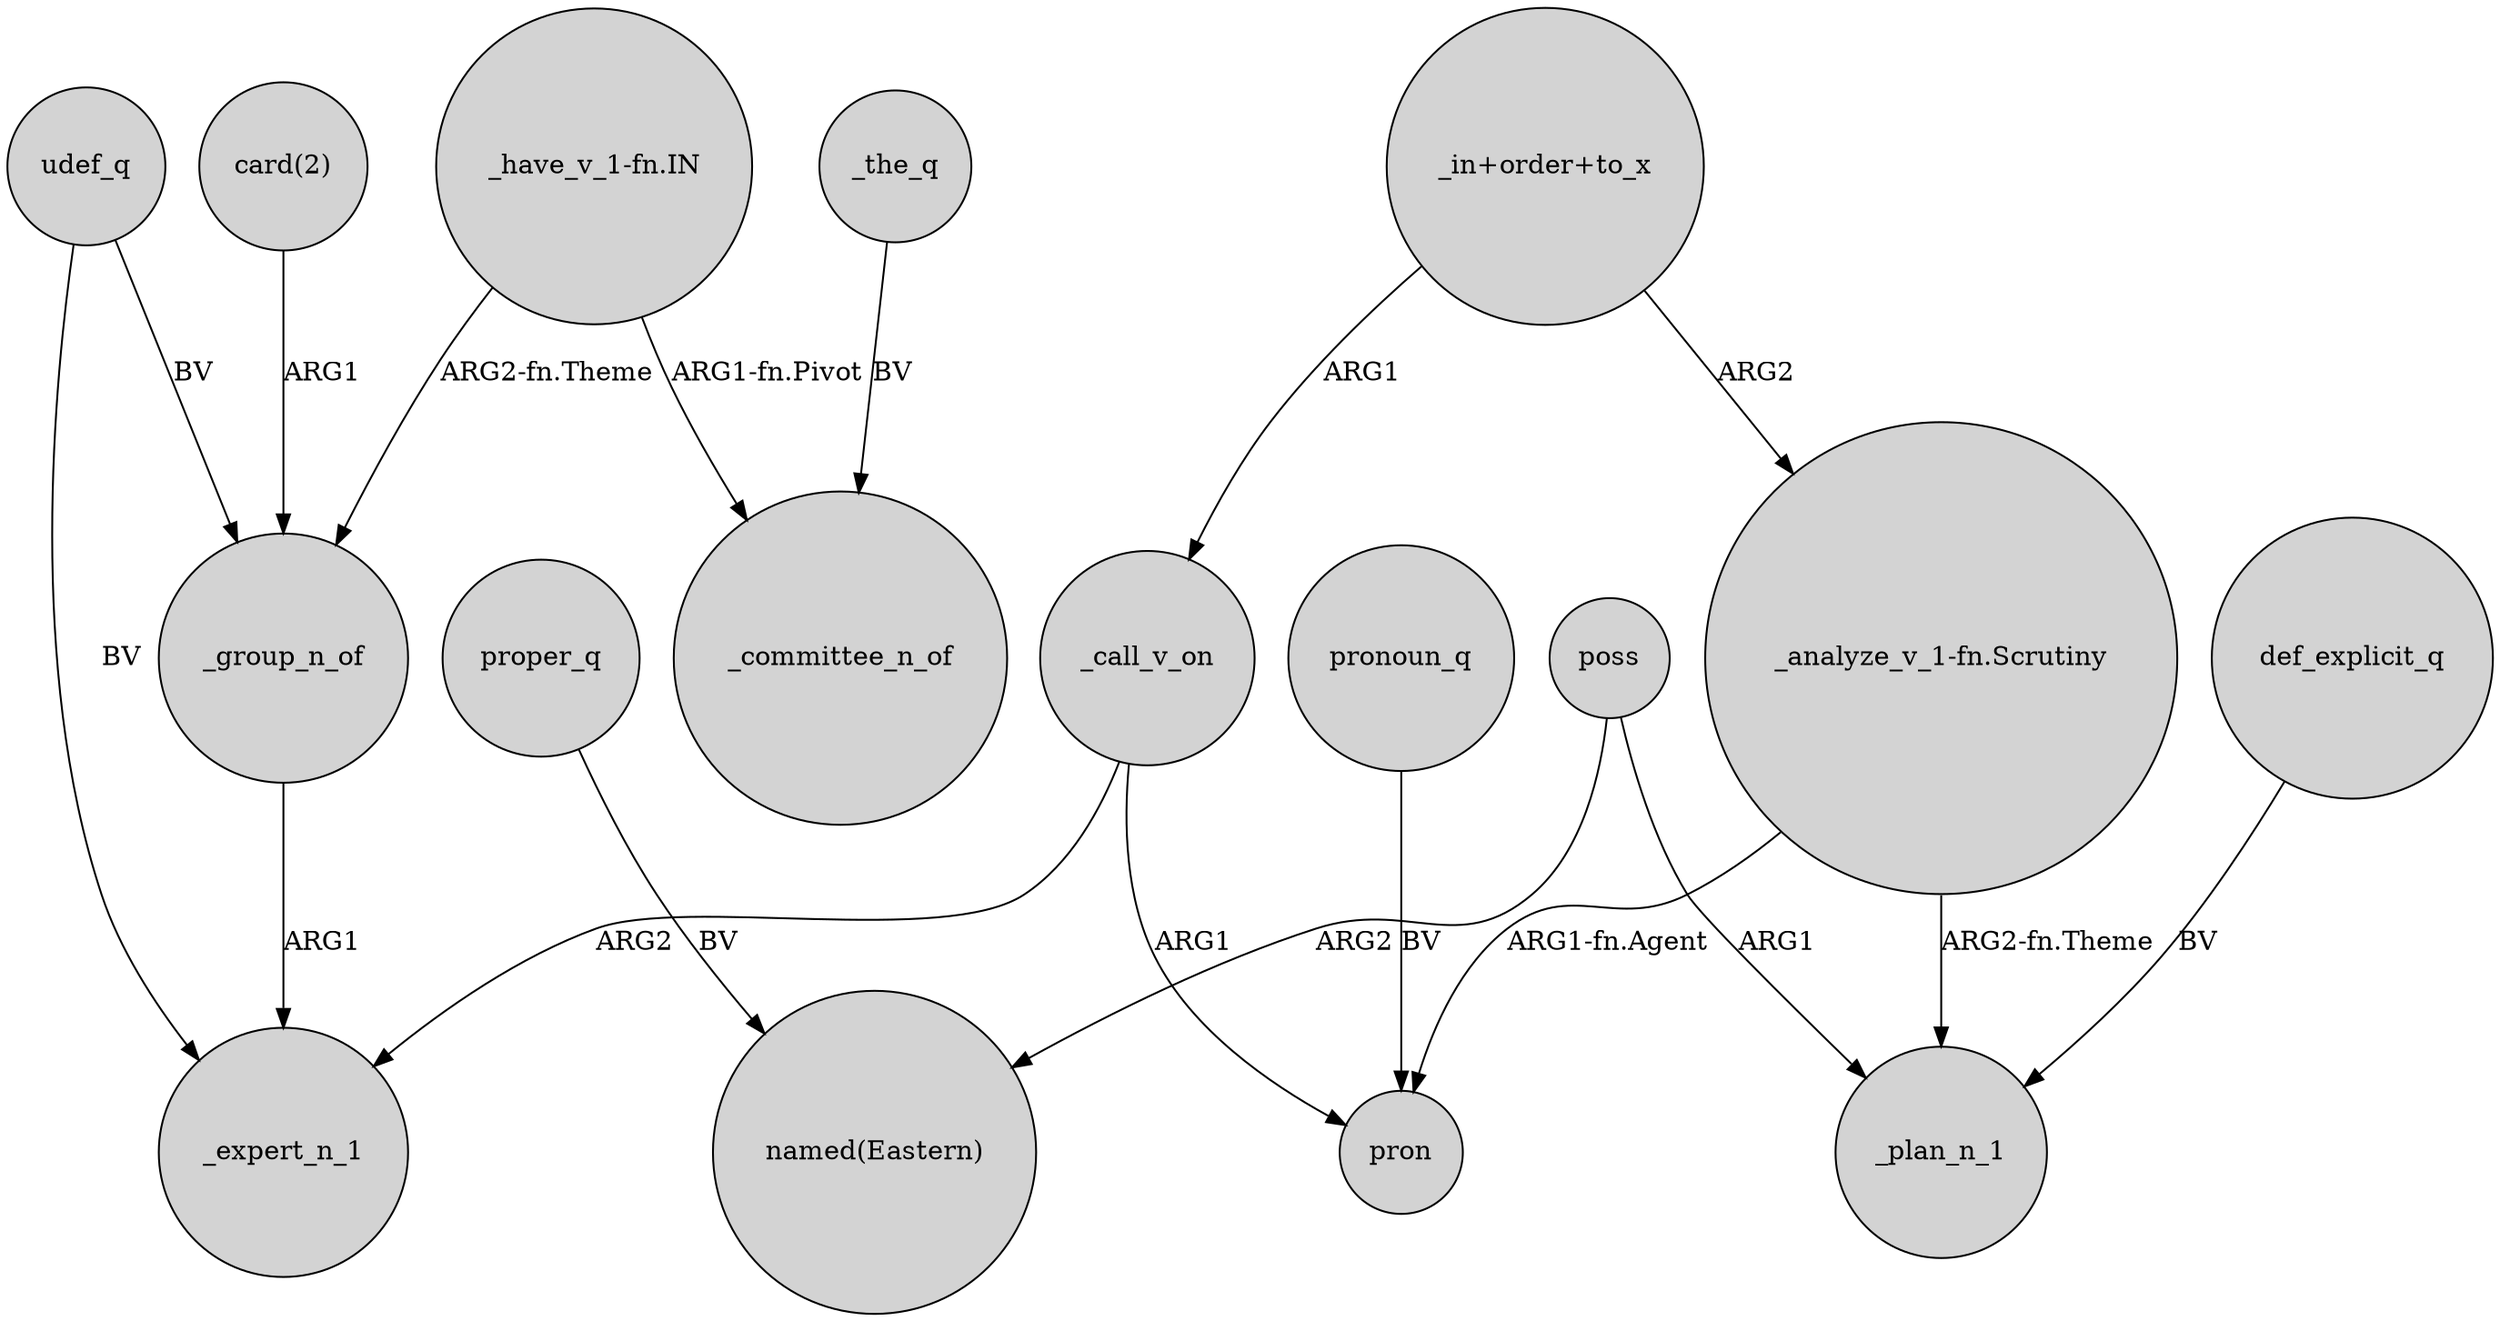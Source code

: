 digraph {
	node [shape=circle style=filled]
	poss -> _plan_n_1 [label=ARG1]
	_call_v_on -> pron [label=ARG1]
	"_in+order+to_x" -> "_analyze_v_1-fn.Scrutiny" [label=ARG2]
	_the_q -> _committee_n_of [label=BV]
	"_have_v_1-fn.IN" -> _committee_n_of [label="ARG1-fn.Pivot"]
	udef_q -> _expert_n_1 [label=BV]
	"_analyze_v_1-fn.Scrutiny" -> pron [label="ARG1-fn.Agent"]
	"_analyze_v_1-fn.Scrutiny" -> _plan_n_1 [label="ARG2-fn.Theme"]
	poss -> "named(Eastern)" [label=ARG2]
	def_explicit_q -> _plan_n_1 [label=BV]
	"card(2)" -> _group_n_of [label=ARG1]
	_group_n_of -> _expert_n_1 [label=ARG1]
	proper_q -> "named(Eastern)" [label=BV]
	udef_q -> _group_n_of [label=BV]
	"_in+order+to_x" -> _call_v_on [label=ARG1]
	"_have_v_1-fn.IN" -> _group_n_of [label="ARG2-fn.Theme"]
	_call_v_on -> _expert_n_1 [label=ARG2]
	pronoun_q -> pron [label=BV]
}
